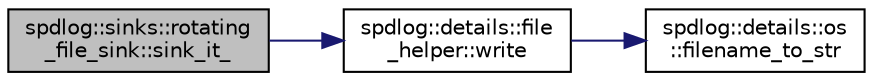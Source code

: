 digraph "spdlog::sinks::rotating_file_sink::sink_it_"
{
  edge [fontname="Helvetica",fontsize="10",labelfontname="Helvetica",labelfontsize="10"];
  node [fontname="Helvetica",fontsize="10",shape=record];
  rankdir="LR";
  Node1 [label="spdlog::sinks::rotating\l_file_sink::sink_it_",height=0.2,width=0.4,color="black", fillcolor="grey75", style="filled" fontcolor="black"];
  Node1 -> Node2 [color="midnightblue",fontsize="10",style="solid",fontname="Helvetica"];
  Node2 [label="spdlog::details::file\l_helper::write",height=0.2,width=0.4,color="black", fillcolor="white", style="filled",URL="$classspdlog_1_1details_1_1file__helper.html#a51eb58a2d46f1896f3ab7b9d323d97ae"];
  Node2 -> Node3 [color="midnightblue",fontsize="10",style="solid",fontname="Helvetica"];
  Node3 [label="spdlog::details::os\l::filename_to_str",height=0.2,width=0.4,color="black", fillcolor="white", style="filled",URL="$namespacespdlog_1_1details_1_1os.html#ac7c0d6af1f3f652f23e57f057217b9a7"];
}
